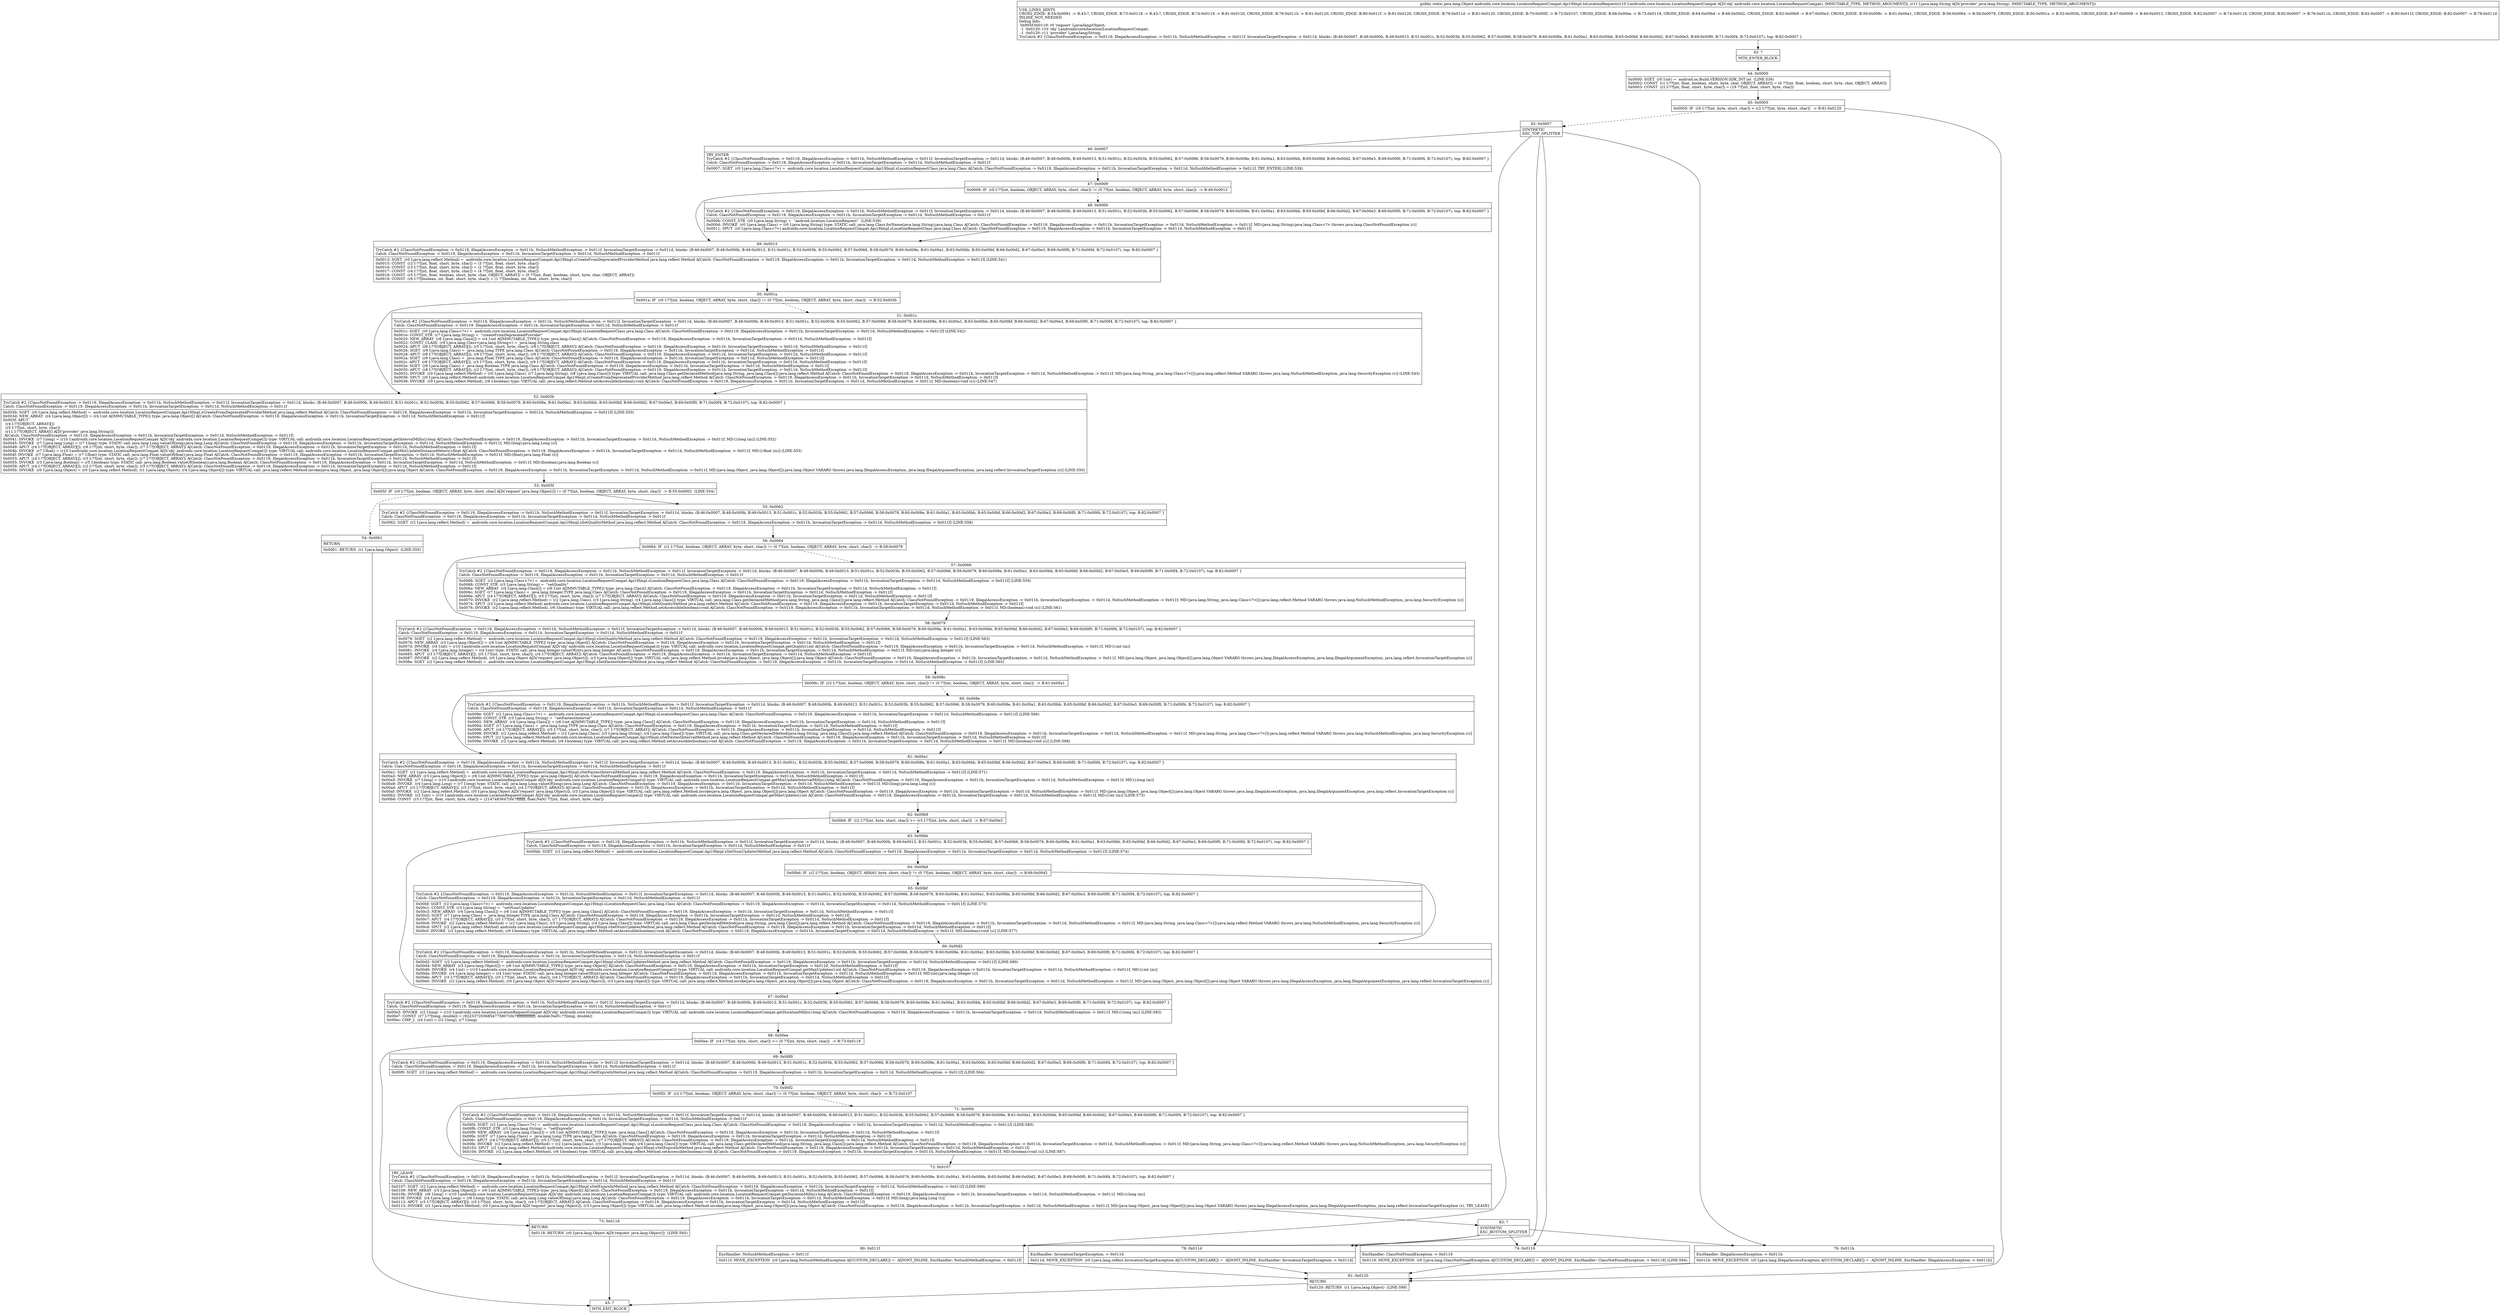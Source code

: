 digraph "CFG forandroidx.core.location.LocationRequestCompat.Api19Impl.toLocationRequest(Landroidx\/core\/location\/LocationRequestCompat;Ljava\/lang\/String;)Ljava\/lang\/Object;" {
Node_42 [shape=record,label="{42\:\ ?|MTH_ENTER_BLOCK\l}"];
Node_44 [shape=record,label="{44\:\ 0x0000|0x0000: SGET  (r0 I:int) =  android.os.Build.VERSION.SDK_INT int  (LINE:536)\l0x0002: CONST  (r1 I:??[int, float, boolean, short, byte, char, OBJECT, ARRAY]) = (0 ??[int, float, boolean, short, byte, char, OBJECT, ARRAY]) \l0x0003: CONST  (r2 I:??[int, float, short, byte, char]) = (19 ??[int, float, short, byte, char]) \l}"];
Node_45 [shape=record,label="{45\:\ 0x0005|0x0005: IF  (r0 I:??[int, byte, short, char]) \< (r2 I:??[int, byte, short, char])  \-\> B:81:0x0120 \l}"];
Node_81 [shape=record,label="{81\:\ 0x0120|RETURN\l|0x0120: RETURN  (r1 I:java.lang.Object)  (LINE:599)\l}"];
Node_43 [shape=record,label="{43\:\ ?|MTH_EXIT_BLOCK\l}"];
Node_82 [shape=record,label="{82\:\ 0x0007|SYNTHETIC\lEXC_TOP_SPLITTER\l}"];
Node_46 [shape=record,label="{46\:\ 0x0007|TRY_ENTER\lTryCatch #2 \{ClassNotFoundException \-\> 0x0119, IllegalAccessException \-\> 0x011b, NoSuchMethodException \-\> 0x011f, InvocationTargetException \-\> 0x011d, blocks: (B:46:0x0007, B:48:0x000b, B:49:0x0013, B:51:0x001c, B:52:0x003b, B:55:0x0062, B:57:0x0066, B:58:0x0079, B:60:0x008e, B:61:0x00a1, B:63:0x00bb, B:65:0x00bf, B:66:0x00d2, B:67:0x00e3, B:69:0x00f0, B:71:0x00f4, B:72:0x0107), top: B:82:0x0007 \}\lCatch: ClassNotFoundException \-\> 0x0119, IllegalAccessException \-\> 0x011b, InvocationTargetException \-\> 0x011d, NoSuchMethodException \-\> 0x011f\l|0x0007: SGET  (r0 I:java.lang.Class\<?\>) =  androidx.core.location.LocationRequestCompat.Api19Impl.sLocationRequestClass java.lang.Class A[Catch: ClassNotFoundException \-\> 0x0119, IllegalAccessException \-\> 0x011b, InvocationTargetException \-\> 0x011d, NoSuchMethodException \-\> 0x011f, TRY_ENTER] (LINE:538)\l}"];
Node_47 [shape=record,label="{47\:\ 0x0009|0x0009: IF  (r0 I:??[int, boolean, OBJECT, ARRAY, byte, short, char]) != (0 ??[int, boolean, OBJECT, ARRAY, byte, short, char])  \-\> B:49:0x0013 \l}"];
Node_48 [shape=record,label="{48\:\ 0x000b|TryCatch #2 \{ClassNotFoundException \-\> 0x0119, IllegalAccessException \-\> 0x011b, NoSuchMethodException \-\> 0x011f, InvocationTargetException \-\> 0x011d, blocks: (B:46:0x0007, B:48:0x000b, B:49:0x0013, B:51:0x001c, B:52:0x003b, B:55:0x0062, B:57:0x0066, B:58:0x0079, B:60:0x008e, B:61:0x00a1, B:63:0x00bb, B:65:0x00bf, B:66:0x00d2, B:67:0x00e3, B:69:0x00f0, B:71:0x00f4, B:72:0x0107), top: B:82:0x0007 \}\lCatch: ClassNotFoundException \-\> 0x0119, IllegalAccessException \-\> 0x011b, InvocationTargetException \-\> 0x011d, NoSuchMethodException \-\> 0x011f\l|0x000b: CONST_STR  (r0 I:java.lang.String) =  \"android.location.LocationRequest\"  (LINE:539)\l0x000d: INVOKE  (r0 I:java.lang.Class) = (r0 I:java.lang.String) type: STATIC call: java.lang.Class.forName(java.lang.String):java.lang.Class A[Catch: ClassNotFoundException \-\> 0x0119, IllegalAccessException \-\> 0x011b, InvocationTargetException \-\> 0x011d, NoSuchMethodException \-\> 0x011f, MD:(java.lang.String):java.lang.Class\<?\> throws java.lang.ClassNotFoundException (c)]\l0x0011: SPUT  (r0 I:java.lang.Class\<?\>) androidx.core.location.LocationRequestCompat.Api19Impl.sLocationRequestClass java.lang.Class A[Catch: ClassNotFoundException \-\> 0x0119, IllegalAccessException \-\> 0x011b, InvocationTargetException \-\> 0x011d, NoSuchMethodException \-\> 0x011f]\l}"];
Node_49 [shape=record,label="{49\:\ 0x0013|TryCatch #2 \{ClassNotFoundException \-\> 0x0119, IllegalAccessException \-\> 0x011b, NoSuchMethodException \-\> 0x011f, InvocationTargetException \-\> 0x011d, blocks: (B:46:0x0007, B:48:0x000b, B:49:0x0013, B:51:0x001c, B:52:0x003b, B:55:0x0062, B:57:0x0066, B:58:0x0079, B:60:0x008e, B:61:0x00a1, B:63:0x00bb, B:65:0x00bf, B:66:0x00d2, B:67:0x00e3, B:69:0x00f0, B:71:0x00f4, B:72:0x0107), top: B:82:0x0007 \}\lCatch: ClassNotFoundException \-\> 0x0119, IllegalAccessException \-\> 0x011b, InvocationTargetException \-\> 0x011d, NoSuchMethodException \-\> 0x011f\l|0x0013: SGET  (r0 I:java.lang.reflect.Method) =  androidx.core.location.LocationRequestCompat.Api19Impl.sCreateFromDeprecatedProviderMethod java.lang.reflect.Method A[Catch: ClassNotFoundException \-\> 0x0119, IllegalAccessException \-\> 0x011b, InvocationTargetException \-\> 0x011d, NoSuchMethodException \-\> 0x011f] (LINE:541)\l0x0015: CONST  (r2 I:??[int, float, short, byte, char]) = (3 ??[int, float, short, byte, char]) \l0x0016: CONST  (r3 I:??[int, float, short, byte, char]) = (2 ??[int, float, short, byte, char]) \l0x0017: CONST  (r4 I:??[int, float, short, byte, char]) = (4 ??[int, float, short, byte, char]) \l0x0018: CONST  (r5 I:??[int, float, boolean, short, byte, char, OBJECT, ARRAY]) = (0 ??[int, float, boolean, short, byte, char, OBJECT, ARRAY]) \l0x0019: CONST  (r6 I:??[boolean, int, float, short, byte, char]) = (1 ??[boolean, int, float, short, byte, char]) \l}"];
Node_50 [shape=record,label="{50\:\ 0x001a|0x001a: IF  (r0 I:??[int, boolean, OBJECT, ARRAY, byte, short, char]) != (0 ??[int, boolean, OBJECT, ARRAY, byte, short, char])  \-\> B:52:0x003b \l}"];
Node_51 [shape=record,label="{51\:\ 0x001c|TryCatch #2 \{ClassNotFoundException \-\> 0x0119, IllegalAccessException \-\> 0x011b, NoSuchMethodException \-\> 0x011f, InvocationTargetException \-\> 0x011d, blocks: (B:46:0x0007, B:48:0x000b, B:49:0x0013, B:51:0x001c, B:52:0x003b, B:55:0x0062, B:57:0x0066, B:58:0x0079, B:60:0x008e, B:61:0x00a1, B:63:0x00bb, B:65:0x00bf, B:66:0x00d2, B:67:0x00e3, B:69:0x00f0, B:71:0x00f4, B:72:0x0107), top: B:82:0x0007 \}\lCatch: ClassNotFoundException \-\> 0x0119, IllegalAccessException \-\> 0x011b, InvocationTargetException \-\> 0x011d, NoSuchMethodException \-\> 0x011f\l|0x001c: SGET  (r0 I:java.lang.Class\<?\>) =  androidx.core.location.LocationRequestCompat.Api19Impl.sLocationRequestClass java.lang.Class A[Catch: ClassNotFoundException \-\> 0x0119, IllegalAccessException \-\> 0x011b, InvocationTargetException \-\> 0x011d, NoSuchMethodException \-\> 0x011f] (LINE:542)\l0x001e: CONST_STR  (r7 I:java.lang.String) =  \"createFromDeprecatedProvider\" \l0x0020: NEW_ARRAY  (r8 I:java.lang.Class[]) = (r4 I:int A[IMMUTABLE_TYPE]) type: java.lang.Class[] A[Catch: ClassNotFoundException \-\> 0x0119, IllegalAccessException \-\> 0x011b, InvocationTargetException \-\> 0x011d, NoSuchMethodException \-\> 0x011f]\l0x0022: CONST_CLASS  (r9 I:java.lang.Class\<java.lang.String\>) =  java.lang.String.class \l0x0024: APUT  (r8 I:??[OBJECT, ARRAY][]), (r5 I:??[int, short, byte, char]), (r9 I:??[OBJECT, ARRAY]) A[Catch: ClassNotFoundException \-\> 0x0119, IllegalAccessException \-\> 0x011b, InvocationTargetException \-\> 0x011d, NoSuchMethodException \-\> 0x011f]\l0x0026: SGET  (r9 I:java.lang.Class) =  java.lang.Long.TYPE java.lang.Class A[Catch: ClassNotFoundException \-\> 0x0119, IllegalAccessException \-\> 0x011b, InvocationTargetException \-\> 0x011d, NoSuchMethodException \-\> 0x011f]\l0x0028: APUT  (r8 I:??[OBJECT, ARRAY][]), (r6 I:??[int, short, byte, char]), (r9 I:??[OBJECT, ARRAY]) A[Catch: ClassNotFoundException \-\> 0x0119, IllegalAccessException \-\> 0x011b, InvocationTargetException \-\> 0x011d, NoSuchMethodException \-\> 0x011f]\l0x002a: SGET  (r9 I:java.lang.Class) =  java.lang.Float.TYPE java.lang.Class A[Catch: ClassNotFoundException \-\> 0x0119, IllegalAccessException \-\> 0x011b, InvocationTargetException \-\> 0x011d, NoSuchMethodException \-\> 0x011f]\l0x002c: APUT  (r8 I:??[OBJECT, ARRAY][]), (r3 I:??[int, short, byte, char]), (r9 I:??[OBJECT, ARRAY]) A[Catch: ClassNotFoundException \-\> 0x0119, IllegalAccessException \-\> 0x011b, InvocationTargetException \-\> 0x011d, NoSuchMethodException \-\> 0x011f]\l0x002e: SGET  (r9 I:java.lang.Class) =  java.lang.Boolean.TYPE java.lang.Class A[Catch: ClassNotFoundException \-\> 0x0119, IllegalAccessException \-\> 0x011b, InvocationTargetException \-\> 0x011d, NoSuchMethodException \-\> 0x011f]\l0x0030: APUT  (r8 I:??[OBJECT, ARRAY][]), (r2 I:??[int, short, byte, char]), (r9 I:??[OBJECT, ARRAY]) A[Catch: ClassNotFoundException \-\> 0x0119, IllegalAccessException \-\> 0x011b, InvocationTargetException \-\> 0x011d, NoSuchMethodException \-\> 0x011f]\l0x0032: INVOKE  (r0 I:java.lang.reflect.Method) = (r0 I:java.lang.Class), (r7 I:java.lang.String), (r8 I:java.lang.Class[]) type: VIRTUAL call: java.lang.Class.getDeclaredMethod(java.lang.String, java.lang.Class[]):java.lang.reflect.Method A[Catch: ClassNotFoundException \-\> 0x0119, IllegalAccessException \-\> 0x011b, InvocationTargetException \-\> 0x011d, NoSuchMethodException \-\> 0x011f, MD:(java.lang.String, java.lang.Class\<?\>[]):java.lang.reflect.Method VARARG throws java.lang.NoSuchMethodException, java.lang.SecurityException (c)] (LINE:543)\l0x0036: SPUT  (r0 I:java.lang.reflect.Method) androidx.core.location.LocationRequestCompat.Api19Impl.sCreateFromDeprecatedProviderMethod java.lang.reflect.Method A[Catch: ClassNotFoundException \-\> 0x0119, IllegalAccessException \-\> 0x011b, InvocationTargetException \-\> 0x011d, NoSuchMethodException \-\> 0x011f]\l0x0038: INVOKE  (r0 I:java.lang.reflect.Method), (r6 I:boolean) type: VIRTUAL call: java.lang.reflect.Method.setAccessible(boolean):void A[Catch: ClassNotFoundException \-\> 0x0119, IllegalAccessException \-\> 0x011b, InvocationTargetException \-\> 0x011d, NoSuchMethodException \-\> 0x011f, MD:(boolean):void (s)] (LINE:547)\l}"];
Node_52 [shape=record,label="{52\:\ 0x003b|TryCatch #2 \{ClassNotFoundException \-\> 0x0119, IllegalAccessException \-\> 0x011b, NoSuchMethodException \-\> 0x011f, InvocationTargetException \-\> 0x011d, blocks: (B:46:0x0007, B:48:0x000b, B:49:0x0013, B:51:0x001c, B:52:0x003b, B:55:0x0062, B:57:0x0066, B:58:0x0079, B:60:0x008e, B:61:0x00a1, B:63:0x00bb, B:65:0x00bf, B:66:0x00d2, B:67:0x00e3, B:69:0x00f0, B:71:0x00f4, B:72:0x0107), top: B:82:0x0007 \}\lCatch: ClassNotFoundException \-\> 0x0119, IllegalAccessException \-\> 0x011b, InvocationTargetException \-\> 0x011d, NoSuchMethodException \-\> 0x011f\l|0x003b: SGET  (r0 I:java.lang.reflect.Method) =  androidx.core.location.LocationRequestCompat.Api19Impl.sCreateFromDeprecatedProviderMethod java.lang.reflect.Method A[Catch: ClassNotFoundException \-\> 0x0119, IllegalAccessException \-\> 0x011b, InvocationTargetException \-\> 0x011d, NoSuchMethodException \-\> 0x011f] (LINE:550)\l0x003d: NEW_ARRAY  (r4 I:java.lang.Object[]) = (r4 I:int A[IMMUTABLE_TYPE]) type: java.lang.Object[] A[Catch: ClassNotFoundException \-\> 0x0119, IllegalAccessException \-\> 0x011b, InvocationTargetException \-\> 0x011d, NoSuchMethodException \-\> 0x011f]\l0x003f: APUT  \l  (r4 I:??[OBJECT, ARRAY][])\l  (r5 I:??[int, short, byte, char])\l  (r11 I:??[OBJECT, ARRAY] A[D('provider' java.lang.String)])\l A[Catch: ClassNotFoundException \-\> 0x0119, IllegalAccessException \-\> 0x011b, InvocationTargetException \-\> 0x011d, NoSuchMethodException \-\> 0x011f]\l0x0041: INVOKE  (r7 I:long) = (r10 I:androidx.core.location.LocationRequestCompat A[D('obj' androidx.core.location.LocationRequestCompat)]) type: VIRTUAL call: androidx.core.location.LocationRequestCompat.getIntervalMillis():long A[Catch: ClassNotFoundException \-\> 0x0119, IllegalAccessException \-\> 0x011b, InvocationTargetException \-\> 0x011d, NoSuchMethodException \-\> 0x011f, MD:():long (m)] (LINE:552)\l0x0045: INVOKE  (r7 I:java.lang.Long) = (r7 I:long) type: STATIC call: java.lang.Long.valueOf(long):java.lang.Long A[Catch: ClassNotFoundException \-\> 0x0119, IllegalAccessException \-\> 0x011b, InvocationTargetException \-\> 0x011d, NoSuchMethodException \-\> 0x011f, MD:(long):java.lang.Long (c)]\l0x0049: APUT  (r4 I:??[OBJECT, ARRAY][]), (r6 I:??[int, short, byte, char]), (r7 I:??[OBJECT, ARRAY]) A[Catch: ClassNotFoundException \-\> 0x0119, IllegalAccessException \-\> 0x011b, InvocationTargetException \-\> 0x011d, NoSuchMethodException \-\> 0x011f]\l0x004b: INVOKE  (r7 I:float) = (r10 I:androidx.core.location.LocationRequestCompat A[D('obj' androidx.core.location.LocationRequestCompat)]) type: VIRTUAL call: androidx.core.location.LocationRequestCompat.getMinUpdateDistanceMeters():float A[Catch: ClassNotFoundException \-\> 0x0119, IllegalAccessException \-\> 0x011b, InvocationTargetException \-\> 0x011d, NoSuchMethodException \-\> 0x011f, MD:():float (m)] (LINE:553)\l0x004f: INVOKE  (r7 I:java.lang.Float) = (r7 I:float) type: STATIC call: java.lang.Float.valueOf(float):java.lang.Float A[Catch: ClassNotFoundException \-\> 0x0119, IllegalAccessException \-\> 0x011b, InvocationTargetException \-\> 0x011d, NoSuchMethodException \-\> 0x011f, MD:(float):java.lang.Float (c)]\l0x0053: APUT  (r4 I:??[OBJECT, ARRAY][]), (r3 I:??[int, short, byte, char]), (r7 I:??[OBJECT, ARRAY]) A[Catch: ClassNotFoundException \-\> 0x0119, IllegalAccessException \-\> 0x011b, InvocationTargetException \-\> 0x011d, NoSuchMethodException \-\> 0x011f]\l0x0055: INVOKE  (r3 I:java.lang.Boolean) = (r5 I:boolean) type: STATIC call: java.lang.Boolean.valueOf(boolean):java.lang.Boolean A[Catch: ClassNotFoundException \-\> 0x0119, IllegalAccessException \-\> 0x011b, InvocationTargetException \-\> 0x011d, NoSuchMethodException \-\> 0x011f, MD:(boolean):java.lang.Boolean (c)]\l0x0059: APUT  (r4 I:??[OBJECT, ARRAY][]), (r2 I:??[int, short, byte, char]), (r3 I:??[OBJECT, ARRAY]) A[Catch: ClassNotFoundException \-\> 0x0119, IllegalAccessException \-\> 0x011b, InvocationTargetException \-\> 0x011d, NoSuchMethodException \-\> 0x011f]\l0x005b: INVOKE  (r0 I:java.lang.Object) = (r0 I:java.lang.reflect.Method), (r1 I:java.lang.Object), (r4 I:java.lang.Object[]) type: VIRTUAL call: java.lang.reflect.Method.invoke(java.lang.Object, java.lang.Object[]):java.lang.Object A[Catch: ClassNotFoundException \-\> 0x0119, IllegalAccessException \-\> 0x011b, InvocationTargetException \-\> 0x011d, NoSuchMethodException \-\> 0x011f, MD:(java.lang.Object, java.lang.Object[]):java.lang.Object VARARG throws java.lang.IllegalAccessException, java.lang.IllegalArgumentException, java.lang.reflect.InvocationTargetException (c)] (LINE:550)\l}"];
Node_53 [shape=record,label="{53\:\ 0x005f|0x005f: IF  (r0 I:??[int, boolean, OBJECT, ARRAY, byte, short, char] A[D('request' java.lang.Object)]) != (0 ??[int, boolean, OBJECT, ARRAY, byte, short, char])  \-\> B:55:0x0062  (LINE:554)\l}"];
Node_54 [shape=record,label="{54\:\ 0x0061|RETURN\l|0x0061: RETURN  (r1 I:java.lang.Object)  (LINE:555)\l}"];
Node_55 [shape=record,label="{55\:\ 0x0062|TryCatch #2 \{ClassNotFoundException \-\> 0x0119, IllegalAccessException \-\> 0x011b, NoSuchMethodException \-\> 0x011f, InvocationTargetException \-\> 0x011d, blocks: (B:46:0x0007, B:48:0x000b, B:49:0x0013, B:51:0x001c, B:52:0x003b, B:55:0x0062, B:57:0x0066, B:58:0x0079, B:60:0x008e, B:61:0x00a1, B:63:0x00bb, B:65:0x00bf, B:66:0x00d2, B:67:0x00e3, B:69:0x00f0, B:71:0x00f4, B:72:0x0107), top: B:82:0x0007 \}\lCatch: ClassNotFoundException \-\> 0x0119, IllegalAccessException \-\> 0x011b, InvocationTargetException \-\> 0x011d, NoSuchMethodException \-\> 0x011f\l|0x0062: SGET  (r2 I:java.lang.reflect.Method) =  androidx.core.location.LocationRequestCompat.Api19Impl.sSetQualityMethod java.lang.reflect.Method A[Catch: ClassNotFoundException \-\> 0x0119, IllegalAccessException \-\> 0x011b, InvocationTargetException \-\> 0x011d, NoSuchMethodException \-\> 0x011f] (LINE:558)\l}"];
Node_56 [shape=record,label="{56\:\ 0x0064|0x0064: IF  (r2 I:??[int, boolean, OBJECT, ARRAY, byte, short, char]) != (0 ??[int, boolean, OBJECT, ARRAY, byte, short, char])  \-\> B:58:0x0079 \l}"];
Node_57 [shape=record,label="{57\:\ 0x0066|TryCatch #2 \{ClassNotFoundException \-\> 0x0119, IllegalAccessException \-\> 0x011b, NoSuchMethodException \-\> 0x011f, InvocationTargetException \-\> 0x011d, blocks: (B:46:0x0007, B:48:0x000b, B:49:0x0013, B:51:0x001c, B:52:0x003b, B:55:0x0062, B:57:0x0066, B:58:0x0079, B:60:0x008e, B:61:0x00a1, B:63:0x00bb, B:65:0x00bf, B:66:0x00d2, B:67:0x00e3, B:69:0x00f0, B:71:0x00f4, B:72:0x0107), top: B:82:0x0007 \}\lCatch: ClassNotFoundException \-\> 0x0119, IllegalAccessException \-\> 0x011b, InvocationTargetException \-\> 0x011d, NoSuchMethodException \-\> 0x011f\l|0x0066: SGET  (r2 I:java.lang.Class\<?\>) =  androidx.core.location.LocationRequestCompat.Api19Impl.sLocationRequestClass java.lang.Class A[Catch: ClassNotFoundException \-\> 0x0119, IllegalAccessException \-\> 0x011b, InvocationTargetException \-\> 0x011d, NoSuchMethodException \-\> 0x011f] (LINE:559)\l0x0068: CONST_STR  (r3 I:java.lang.String) =  \"setQuality\" \l0x006a: NEW_ARRAY  (r4 I:java.lang.Class[]) = (r6 I:int A[IMMUTABLE_TYPE]) type: java.lang.Class[] A[Catch: ClassNotFoundException \-\> 0x0119, IllegalAccessException \-\> 0x011b, InvocationTargetException \-\> 0x011d, NoSuchMethodException \-\> 0x011f]\l0x006c: SGET  (r7 I:java.lang.Class) =  java.lang.Integer.TYPE java.lang.Class A[Catch: ClassNotFoundException \-\> 0x0119, IllegalAccessException \-\> 0x011b, InvocationTargetException \-\> 0x011d, NoSuchMethodException \-\> 0x011f]\l0x006e: APUT  (r4 I:??[OBJECT, ARRAY][]), (r5 I:??[int, short, byte, char]), (r7 I:??[OBJECT, ARRAY]) A[Catch: ClassNotFoundException \-\> 0x0119, IllegalAccessException \-\> 0x011b, InvocationTargetException \-\> 0x011d, NoSuchMethodException \-\> 0x011f]\l0x0070: INVOKE  (r2 I:java.lang.reflect.Method) = (r2 I:java.lang.Class), (r3 I:java.lang.String), (r4 I:java.lang.Class[]) type: VIRTUAL call: java.lang.Class.getDeclaredMethod(java.lang.String, java.lang.Class[]):java.lang.reflect.Method A[Catch: ClassNotFoundException \-\> 0x0119, IllegalAccessException \-\> 0x011b, InvocationTargetException \-\> 0x011d, NoSuchMethodException \-\> 0x011f, MD:(java.lang.String, java.lang.Class\<?\>[]):java.lang.reflect.Method VARARG throws java.lang.NoSuchMethodException, java.lang.SecurityException (c)]\l0x0074: SPUT  (r2 I:java.lang.reflect.Method) androidx.core.location.LocationRequestCompat.Api19Impl.sSetQualityMethod java.lang.reflect.Method A[Catch: ClassNotFoundException \-\> 0x0119, IllegalAccessException \-\> 0x011b, InvocationTargetException \-\> 0x011d, NoSuchMethodException \-\> 0x011f]\l0x0076: INVOKE  (r2 I:java.lang.reflect.Method), (r6 I:boolean) type: VIRTUAL call: java.lang.reflect.Method.setAccessible(boolean):void A[Catch: ClassNotFoundException \-\> 0x0119, IllegalAccessException \-\> 0x011b, InvocationTargetException \-\> 0x011d, NoSuchMethodException \-\> 0x011f, MD:(boolean):void (s)] (LINE:561)\l}"];
Node_58 [shape=record,label="{58\:\ 0x0079|TryCatch #2 \{ClassNotFoundException \-\> 0x0119, IllegalAccessException \-\> 0x011b, NoSuchMethodException \-\> 0x011f, InvocationTargetException \-\> 0x011d, blocks: (B:46:0x0007, B:48:0x000b, B:49:0x0013, B:51:0x001c, B:52:0x003b, B:55:0x0062, B:57:0x0066, B:58:0x0079, B:60:0x008e, B:61:0x00a1, B:63:0x00bb, B:65:0x00bf, B:66:0x00d2, B:67:0x00e3, B:69:0x00f0, B:71:0x00f4, B:72:0x0107), top: B:82:0x0007 \}\lCatch: ClassNotFoundException \-\> 0x0119, IllegalAccessException \-\> 0x011b, InvocationTargetException \-\> 0x011d, NoSuchMethodException \-\> 0x011f\l|0x0079: SGET  (r2 I:java.lang.reflect.Method) =  androidx.core.location.LocationRequestCompat.Api19Impl.sSetQualityMethod java.lang.reflect.Method A[Catch: ClassNotFoundException \-\> 0x0119, IllegalAccessException \-\> 0x011b, InvocationTargetException \-\> 0x011d, NoSuchMethodException \-\> 0x011f] (LINE:563)\l0x007b: NEW_ARRAY  (r3 I:java.lang.Object[]) = (r6 I:int A[IMMUTABLE_TYPE]) type: java.lang.Object[] A[Catch: ClassNotFoundException \-\> 0x0119, IllegalAccessException \-\> 0x011b, InvocationTargetException \-\> 0x011d, NoSuchMethodException \-\> 0x011f]\l0x007d: INVOKE  (r4 I:int) = (r10 I:androidx.core.location.LocationRequestCompat A[D('obj' androidx.core.location.LocationRequestCompat)]) type: VIRTUAL call: androidx.core.location.LocationRequestCompat.getQuality():int A[Catch: ClassNotFoundException \-\> 0x0119, IllegalAccessException \-\> 0x011b, InvocationTargetException \-\> 0x011d, NoSuchMethodException \-\> 0x011f, MD:():int (m)]\l0x0081: INVOKE  (r4 I:java.lang.Integer) = (r4 I:int) type: STATIC call: java.lang.Integer.valueOf(int):java.lang.Integer A[Catch: ClassNotFoundException \-\> 0x0119, IllegalAccessException \-\> 0x011b, InvocationTargetException \-\> 0x011d, NoSuchMethodException \-\> 0x011f, MD:(int):java.lang.Integer (c)]\l0x0085: APUT  (r3 I:??[OBJECT, ARRAY][]), (r5 I:??[int, short, byte, char]), (r4 I:??[OBJECT, ARRAY]) A[Catch: ClassNotFoundException \-\> 0x0119, IllegalAccessException \-\> 0x011b, InvocationTargetException \-\> 0x011d, NoSuchMethodException \-\> 0x011f]\l0x0087: INVOKE  (r2 I:java.lang.reflect.Method), (r0 I:java.lang.Object A[D('request' java.lang.Object)]), (r3 I:java.lang.Object[]) type: VIRTUAL call: java.lang.reflect.Method.invoke(java.lang.Object, java.lang.Object[]):java.lang.Object A[Catch: ClassNotFoundException \-\> 0x0119, IllegalAccessException \-\> 0x011b, InvocationTargetException \-\> 0x011d, NoSuchMethodException \-\> 0x011f, MD:(java.lang.Object, java.lang.Object[]):java.lang.Object VARARG throws java.lang.IllegalAccessException, java.lang.IllegalArgumentException, java.lang.reflect.InvocationTargetException (c)]\l0x008a: SGET  (r2 I:java.lang.reflect.Method) =  androidx.core.location.LocationRequestCompat.Api19Impl.sSetFastestIntervalMethod java.lang.reflect.Method A[Catch: ClassNotFoundException \-\> 0x0119, IllegalAccessException \-\> 0x011b, InvocationTargetException \-\> 0x011d, NoSuchMethodException \-\> 0x011f] (LINE:565)\l}"];
Node_59 [shape=record,label="{59\:\ 0x008c|0x008c: IF  (r2 I:??[int, boolean, OBJECT, ARRAY, byte, short, char]) != (0 ??[int, boolean, OBJECT, ARRAY, byte, short, char])  \-\> B:61:0x00a1 \l}"];
Node_60 [shape=record,label="{60\:\ 0x008e|TryCatch #2 \{ClassNotFoundException \-\> 0x0119, IllegalAccessException \-\> 0x011b, NoSuchMethodException \-\> 0x011f, InvocationTargetException \-\> 0x011d, blocks: (B:46:0x0007, B:48:0x000b, B:49:0x0013, B:51:0x001c, B:52:0x003b, B:55:0x0062, B:57:0x0066, B:58:0x0079, B:60:0x008e, B:61:0x00a1, B:63:0x00bb, B:65:0x00bf, B:66:0x00d2, B:67:0x00e3, B:69:0x00f0, B:71:0x00f4, B:72:0x0107), top: B:82:0x0007 \}\lCatch: ClassNotFoundException \-\> 0x0119, IllegalAccessException \-\> 0x011b, InvocationTargetException \-\> 0x011d, NoSuchMethodException \-\> 0x011f\l|0x008e: SGET  (r2 I:java.lang.Class\<?\>) =  androidx.core.location.LocationRequestCompat.Api19Impl.sLocationRequestClass java.lang.Class A[Catch: ClassNotFoundException \-\> 0x0119, IllegalAccessException \-\> 0x011b, InvocationTargetException \-\> 0x011d, NoSuchMethodException \-\> 0x011f] (LINE:566)\l0x0090: CONST_STR  (r3 I:java.lang.String) =  \"setFastestInterval\" \l0x0092: NEW_ARRAY  (r4 I:java.lang.Class[]) = (r6 I:int A[IMMUTABLE_TYPE]) type: java.lang.Class[] A[Catch: ClassNotFoundException \-\> 0x0119, IllegalAccessException \-\> 0x011b, InvocationTargetException \-\> 0x011d, NoSuchMethodException \-\> 0x011f]\l0x0094: SGET  (r7 I:java.lang.Class) =  java.lang.Long.TYPE java.lang.Class A[Catch: ClassNotFoundException \-\> 0x0119, IllegalAccessException \-\> 0x011b, InvocationTargetException \-\> 0x011d, NoSuchMethodException \-\> 0x011f]\l0x0096: APUT  (r4 I:??[OBJECT, ARRAY][]), (r5 I:??[int, short, byte, char]), (r7 I:??[OBJECT, ARRAY]) A[Catch: ClassNotFoundException \-\> 0x0119, IllegalAccessException \-\> 0x011b, InvocationTargetException \-\> 0x011d, NoSuchMethodException \-\> 0x011f]\l0x0098: INVOKE  (r2 I:java.lang.reflect.Method) = (r2 I:java.lang.Class), (r3 I:java.lang.String), (r4 I:java.lang.Class[]) type: VIRTUAL call: java.lang.Class.getDeclaredMethod(java.lang.String, java.lang.Class[]):java.lang.reflect.Method A[Catch: ClassNotFoundException \-\> 0x0119, IllegalAccessException \-\> 0x011b, InvocationTargetException \-\> 0x011d, NoSuchMethodException \-\> 0x011f, MD:(java.lang.String, java.lang.Class\<?\>[]):java.lang.reflect.Method VARARG throws java.lang.NoSuchMethodException, java.lang.SecurityException (c)]\l0x009c: SPUT  (r2 I:java.lang.reflect.Method) androidx.core.location.LocationRequestCompat.Api19Impl.sSetFastestIntervalMethod java.lang.reflect.Method A[Catch: ClassNotFoundException \-\> 0x0119, IllegalAccessException \-\> 0x011b, InvocationTargetException \-\> 0x011d, NoSuchMethodException \-\> 0x011f]\l0x009e: INVOKE  (r2 I:java.lang.reflect.Method), (r6 I:boolean) type: VIRTUAL call: java.lang.reflect.Method.setAccessible(boolean):void A[Catch: ClassNotFoundException \-\> 0x0119, IllegalAccessException \-\> 0x011b, InvocationTargetException \-\> 0x011d, NoSuchMethodException \-\> 0x011f, MD:(boolean):void (s)] (LINE:568)\l}"];
Node_61 [shape=record,label="{61\:\ 0x00a1|TryCatch #2 \{ClassNotFoundException \-\> 0x0119, IllegalAccessException \-\> 0x011b, NoSuchMethodException \-\> 0x011f, InvocationTargetException \-\> 0x011d, blocks: (B:46:0x0007, B:48:0x000b, B:49:0x0013, B:51:0x001c, B:52:0x003b, B:55:0x0062, B:57:0x0066, B:58:0x0079, B:60:0x008e, B:61:0x00a1, B:63:0x00bb, B:65:0x00bf, B:66:0x00d2, B:67:0x00e3, B:69:0x00f0, B:71:0x00f4, B:72:0x0107), top: B:82:0x0007 \}\lCatch: ClassNotFoundException \-\> 0x0119, IllegalAccessException \-\> 0x011b, InvocationTargetException \-\> 0x011d, NoSuchMethodException \-\> 0x011f\l|0x00a1: SGET  (r2 I:java.lang.reflect.Method) =  androidx.core.location.LocationRequestCompat.Api19Impl.sSetFastestIntervalMethod java.lang.reflect.Method A[Catch: ClassNotFoundException \-\> 0x0119, IllegalAccessException \-\> 0x011b, InvocationTargetException \-\> 0x011d, NoSuchMethodException \-\> 0x011f] (LINE:571)\l0x00a3: NEW_ARRAY  (r3 I:java.lang.Object[]) = (r6 I:int A[IMMUTABLE_TYPE]) type: java.lang.Object[] A[Catch: ClassNotFoundException \-\> 0x0119, IllegalAccessException \-\> 0x011b, InvocationTargetException \-\> 0x011d, NoSuchMethodException \-\> 0x011f]\l0x00a5: INVOKE  (r7 I:long) = (r10 I:androidx.core.location.LocationRequestCompat A[D('obj' androidx.core.location.LocationRequestCompat)]) type: VIRTUAL call: androidx.core.location.LocationRequestCompat.getMinUpdateIntervalMillis():long A[Catch: ClassNotFoundException \-\> 0x0119, IllegalAccessException \-\> 0x011b, InvocationTargetException \-\> 0x011d, NoSuchMethodException \-\> 0x011f, MD:():long (m)]\l0x00a9: INVOKE  (r4 I:java.lang.Long) = (r7 I:long) type: STATIC call: java.lang.Long.valueOf(long):java.lang.Long A[Catch: ClassNotFoundException \-\> 0x0119, IllegalAccessException \-\> 0x011b, InvocationTargetException \-\> 0x011d, NoSuchMethodException \-\> 0x011f, MD:(long):java.lang.Long (c)]\l0x00ad: APUT  (r3 I:??[OBJECT, ARRAY][]), (r5 I:??[int, short, byte, char]), (r4 I:??[OBJECT, ARRAY]) A[Catch: ClassNotFoundException \-\> 0x0119, IllegalAccessException \-\> 0x011b, InvocationTargetException \-\> 0x011d, NoSuchMethodException \-\> 0x011f]\l0x00af: INVOKE  (r2 I:java.lang.reflect.Method), (r0 I:java.lang.Object A[D('request' java.lang.Object)]), (r3 I:java.lang.Object[]) type: VIRTUAL call: java.lang.reflect.Method.invoke(java.lang.Object, java.lang.Object[]):java.lang.Object A[Catch: ClassNotFoundException \-\> 0x0119, IllegalAccessException \-\> 0x011b, InvocationTargetException \-\> 0x011d, NoSuchMethodException \-\> 0x011f, MD:(java.lang.Object, java.lang.Object[]):java.lang.Object VARARG throws java.lang.IllegalAccessException, java.lang.IllegalArgumentException, java.lang.reflect.InvocationTargetException (c)]\l0x00b2: INVOKE  (r2 I:int) = (r10 I:androidx.core.location.LocationRequestCompat A[D('obj' androidx.core.location.LocationRequestCompat)]) type: VIRTUAL call: androidx.core.location.LocationRequestCompat.getMaxUpdates():int A[Catch: ClassNotFoundException \-\> 0x0119, IllegalAccessException \-\> 0x011b, InvocationTargetException \-\> 0x011d, NoSuchMethodException \-\> 0x011f, MD:():int (m)] (LINE:573)\l0x00b6: CONST  (r3 I:??[int, float, short, byte, char]) = (2147483647(0x7fffffff, float:NaN) ??[int, float, short, byte, char]) \l}"];
Node_62 [shape=record,label="{62\:\ 0x00b9|0x00b9: IF  (r2 I:??[int, byte, short, char]) \>= (r3 I:??[int, byte, short, char])  \-\> B:67:0x00e3 \l}"];
Node_63 [shape=record,label="{63\:\ 0x00bb|TryCatch #2 \{ClassNotFoundException \-\> 0x0119, IllegalAccessException \-\> 0x011b, NoSuchMethodException \-\> 0x011f, InvocationTargetException \-\> 0x011d, blocks: (B:46:0x0007, B:48:0x000b, B:49:0x0013, B:51:0x001c, B:52:0x003b, B:55:0x0062, B:57:0x0066, B:58:0x0079, B:60:0x008e, B:61:0x00a1, B:63:0x00bb, B:65:0x00bf, B:66:0x00d2, B:67:0x00e3, B:69:0x00f0, B:71:0x00f4, B:72:0x0107), top: B:82:0x0007 \}\lCatch: ClassNotFoundException \-\> 0x0119, IllegalAccessException \-\> 0x011b, InvocationTargetException \-\> 0x011d, NoSuchMethodException \-\> 0x011f\l|0x00bb: SGET  (r2 I:java.lang.reflect.Method) =  androidx.core.location.LocationRequestCompat.Api19Impl.sSetNumUpdatesMethod java.lang.reflect.Method A[Catch: ClassNotFoundException \-\> 0x0119, IllegalAccessException \-\> 0x011b, InvocationTargetException \-\> 0x011d, NoSuchMethodException \-\> 0x011f] (LINE:574)\l}"];
Node_64 [shape=record,label="{64\:\ 0x00bd|0x00bd: IF  (r2 I:??[int, boolean, OBJECT, ARRAY, byte, short, char]) != (0 ??[int, boolean, OBJECT, ARRAY, byte, short, char])  \-\> B:66:0x00d2 \l}"];
Node_65 [shape=record,label="{65\:\ 0x00bf|TryCatch #2 \{ClassNotFoundException \-\> 0x0119, IllegalAccessException \-\> 0x011b, NoSuchMethodException \-\> 0x011f, InvocationTargetException \-\> 0x011d, blocks: (B:46:0x0007, B:48:0x000b, B:49:0x0013, B:51:0x001c, B:52:0x003b, B:55:0x0062, B:57:0x0066, B:58:0x0079, B:60:0x008e, B:61:0x00a1, B:63:0x00bb, B:65:0x00bf, B:66:0x00d2, B:67:0x00e3, B:69:0x00f0, B:71:0x00f4, B:72:0x0107), top: B:82:0x0007 \}\lCatch: ClassNotFoundException \-\> 0x0119, IllegalAccessException \-\> 0x011b, InvocationTargetException \-\> 0x011d, NoSuchMethodException \-\> 0x011f\l|0x00bf: SGET  (r2 I:java.lang.Class\<?\>) =  androidx.core.location.LocationRequestCompat.Api19Impl.sLocationRequestClass java.lang.Class A[Catch: ClassNotFoundException \-\> 0x0119, IllegalAccessException \-\> 0x011b, InvocationTargetException \-\> 0x011d, NoSuchMethodException \-\> 0x011f] (LINE:575)\l0x00c1: CONST_STR  (r3 I:java.lang.String) =  \"setNumUpdates\" \l0x00c3: NEW_ARRAY  (r4 I:java.lang.Class[]) = (r6 I:int A[IMMUTABLE_TYPE]) type: java.lang.Class[] A[Catch: ClassNotFoundException \-\> 0x0119, IllegalAccessException \-\> 0x011b, InvocationTargetException \-\> 0x011d, NoSuchMethodException \-\> 0x011f]\l0x00c5: SGET  (r7 I:java.lang.Class) =  java.lang.Integer.TYPE java.lang.Class A[Catch: ClassNotFoundException \-\> 0x0119, IllegalAccessException \-\> 0x011b, InvocationTargetException \-\> 0x011d, NoSuchMethodException \-\> 0x011f]\l0x00c7: APUT  (r4 I:??[OBJECT, ARRAY][]), (r5 I:??[int, short, byte, char]), (r7 I:??[OBJECT, ARRAY]) A[Catch: ClassNotFoundException \-\> 0x0119, IllegalAccessException \-\> 0x011b, InvocationTargetException \-\> 0x011d, NoSuchMethodException \-\> 0x011f]\l0x00c9: INVOKE  (r2 I:java.lang.reflect.Method) = (r2 I:java.lang.Class), (r3 I:java.lang.String), (r4 I:java.lang.Class[]) type: VIRTUAL call: java.lang.Class.getDeclaredMethod(java.lang.String, java.lang.Class[]):java.lang.reflect.Method A[Catch: ClassNotFoundException \-\> 0x0119, IllegalAccessException \-\> 0x011b, InvocationTargetException \-\> 0x011d, NoSuchMethodException \-\> 0x011f, MD:(java.lang.String, java.lang.Class\<?\>[]):java.lang.reflect.Method VARARG throws java.lang.NoSuchMethodException, java.lang.SecurityException (c)]\l0x00cd: SPUT  (r2 I:java.lang.reflect.Method) androidx.core.location.LocationRequestCompat.Api19Impl.sSetNumUpdatesMethod java.lang.reflect.Method A[Catch: ClassNotFoundException \-\> 0x0119, IllegalAccessException \-\> 0x011b, InvocationTargetException \-\> 0x011d, NoSuchMethodException \-\> 0x011f]\l0x00cf: INVOKE  (r2 I:java.lang.reflect.Method), (r6 I:boolean) type: VIRTUAL call: java.lang.reflect.Method.setAccessible(boolean):void A[Catch: ClassNotFoundException \-\> 0x0119, IllegalAccessException \-\> 0x011b, InvocationTargetException \-\> 0x011d, NoSuchMethodException \-\> 0x011f, MD:(boolean):void (s)] (LINE:577)\l}"];
Node_66 [shape=record,label="{66\:\ 0x00d2|TryCatch #2 \{ClassNotFoundException \-\> 0x0119, IllegalAccessException \-\> 0x011b, NoSuchMethodException \-\> 0x011f, InvocationTargetException \-\> 0x011d, blocks: (B:46:0x0007, B:48:0x000b, B:49:0x0013, B:51:0x001c, B:52:0x003b, B:55:0x0062, B:57:0x0066, B:58:0x0079, B:60:0x008e, B:61:0x00a1, B:63:0x00bb, B:65:0x00bf, B:66:0x00d2, B:67:0x00e3, B:69:0x00f0, B:71:0x00f4, B:72:0x0107), top: B:82:0x0007 \}\lCatch: ClassNotFoundException \-\> 0x0119, IllegalAccessException \-\> 0x011b, InvocationTargetException \-\> 0x011d, NoSuchMethodException \-\> 0x011f\l|0x00d2: SGET  (r2 I:java.lang.reflect.Method) =  androidx.core.location.LocationRequestCompat.Api19Impl.sSetNumUpdatesMethod java.lang.reflect.Method A[Catch: ClassNotFoundException \-\> 0x0119, IllegalAccessException \-\> 0x011b, InvocationTargetException \-\> 0x011d, NoSuchMethodException \-\> 0x011f] (LINE:580)\l0x00d4: NEW_ARRAY  (r3 I:java.lang.Object[]) = (r6 I:int A[IMMUTABLE_TYPE]) type: java.lang.Object[] A[Catch: ClassNotFoundException \-\> 0x0119, IllegalAccessException \-\> 0x011b, InvocationTargetException \-\> 0x011d, NoSuchMethodException \-\> 0x011f]\l0x00d6: INVOKE  (r4 I:int) = (r10 I:androidx.core.location.LocationRequestCompat A[D('obj' androidx.core.location.LocationRequestCompat)]) type: VIRTUAL call: androidx.core.location.LocationRequestCompat.getMaxUpdates():int A[Catch: ClassNotFoundException \-\> 0x0119, IllegalAccessException \-\> 0x011b, InvocationTargetException \-\> 0x011d, NoSuchMethodException \-\> 0x011f, MD:():int (m)]\l0x00da: INVOKE  (r4 I:java.lang.Integer) = (r4 I:int) type: STATIC call: java.lang.Integer.valueOf(int):java.lang.Integer A[Catch: ClassNotFoundException \-\> 0x0119, IllegalAccessException \-\> 0x011b, InvocationTargetException \-\> 0x011d, NoSuchMethodException \-\> 0x011f, MD:(int):java.lang.Integer (c)]\l0x00de: APUT  (r3 I:??[OBJECT, ARRAY][]), (r5 I:??[int, short, byte, char]), (r4 I:??[OBJECT, ARRAY]) A[Catch: ClassNotFoundException \-\> 0x0119, IllegalAccessException \-\> 0x011b, InvocationTargetException \-\> 0x011d, NoSuchMethodException \-\> 0x011f]\l0x00e0: INVOKE  (r2 I:java.lang.reflect.Method), (r0 I:java.lang.Object A[D('request' java.lang.Object)]), (r3 I:java.lang.Object[]) type: VIRTUAL call: java.lang.reflect.Method.invoke(java.lang.Object, java.lang.Object[]):java.lang.Object A[Catch: ClassNotFoundException \-\> 0x0119, IllegalAccessException \-\> 0x011b, InvocationTargetException \-\> 0x011d, NoSuchMethodException \-\> 0x011f, MD:(java.lang.Object, java.lang.Object[]):java.lang.Object VARARG throws java.lang.IllegalAccessException, java.lang.IllegalArgumentException, java.lang.reflect.InvocationTargetException (c)]\l}"];
Node_67 [shape=record,label="{67\:\ 0x00e3|TryCatch #2 \{ClassNotFoundException \-\> 0x0119, IllegalAccessException \-\> 0x011b, NoSuchMethodException \-\> 0x011f, InvocationTargetException \-\> 0x011d, blocks: (B:46:0x0007, B:48:0x000b, B:49:0x0013, B:51:0x001c, B:52:0x003b, B:55:0x0062, B:57:0x0066, B:58:0x0079, B:60:0x008e, B:61:0x00a1, B:63:0x00bb, B:65:0x00bf, B:66:0x00d2, B:67:0x00e3, B:69:0x00f0, B:71:0x00f4, B:72:0x0107), top: B:82:0x0007 \}\lCatch: ClassNotFoundException \-\> 0x0119, IllegalAccessException \-\> 0x011b, InvocationTargetException \-\> 0x011d, NoSuchMethodException \-\> 0x011f\l|0x00e3: INVOKE  (r2 I:long) = (r10 I:androidx.core.location.LocationRequestCompat A[D('obj' androidx.core.location.LocationRequestCompat)]) type: VIRTUAL call: androidx.core.location.LocationRequestCompat.getDurationMillis():long A[Catch: ClassNotFoundException \-\> 0x0119, IllegalAccessException \-\> 0x011b, InvocationTargetException \-\> 0x011d, NoSuchMethodException \-\> 0x011f, MD:():long (m)] (LINE:583)\l0x00e7: CONST  (r7 I:??[long, double]) = (9223372036854775807(0x7fffffffffffffff, double:NaN) ??[long, double]) \l0x00ec: CMP_L  (r4 I:int) = (r2 I:long), (r7 I:long) \l}"];
Node_68 [shape=record,label="{68\:\ 0x00ee|0x00ee: IF  (r4 I:??[int, byte, short, char]) \>= (0 ??[int, byte, short, char])  \-\> B:73:0x0118 \l}"];
Node_69 [shape=record,label="{69\:\ 0x00f0|TryCatch #2 \{ClassNotFoundException \-\> 0x0119, IllegalAccessException \-\> 0x011b, NoSuchMethodException \-\> 0x011f, InvocationTargetException \-\> 0x011d, blocks: (B:46:0x0007, B:48:0x000b, B:49:0x0013, B:51:0x001c, B:52:0x003b, B:55:0x0062, B:57:0x0066, B:58:0x0079, B:60:0x008e, B:61:0x00a1, B:63:0x00bb, B:65:0x00bf, B:66:0x00d2, B:67:0x00e3, B:69:0x00f0, B:71:0x00f4, B:72:0x0107), top: B:82:0x0007 \}\lCatch: ClassNotFoundException \-\> 0x0119, IllegalAccessException \-\> 0x011b, InvocationTargetException \-\> 0x011d, NoSuchMethodException \-\> 0x011f\l|0x00f0: SGET  (r2 I:java.lang.reflect.Method) =  androidx.core.location.LocationRequestCompat.Api19Impl.sSetExpireInMethod java.lang.reflect.Method A[Catch: ClassNotFoundException \-\> 0x0119, IllegalAccessException \-\> 0x011b, InvocationTargetException \-\> 0x011d, NoSuchMethodException \-\> 0x011f] (LINE:584)\l}"];
Node_70 [shape=record,label="{70\:\ 0x00f2|0x00f2: IF  (r2 I:??[int, boolean, OBJECT, ARRAY, byte, short, char]) != (0 ??[int, boolean, OBJECT, ARRAY, byte, short, char])  \-\> B:72:0x0107 \l}"];
Node_71 [shape=record,label="{71\:\ 0x00f4|TryCatch #2 \{ClassNotFoundException \-\> 0x0119, IllegalAccessException \-\> 0x011b, NoSuchMethodException \-\> 0x011f, InvocationTargetException \-\> 0x011d, blocks: (B:46:0x0007, B:48:0x000b, B:49:0x0013, B:51:0x001c, B:52:0x003b, B:55:0x0062, B:57:0x0066, B:58:0x0079, B:60:0x008e, B:61:0x00a1, B:63:0x00bb, B:65:0x00bf, B:66:0x00d2, B:67:0x00e3, B:69:0x00f0, B:71:0x00f4, B:72:0x0107), top: B:82:0x0007 \}\lCatch: ClassNotFoundException \-\> 0x0119, IllegalAccessException \-\> 0x011b, InvocationTargetException \-\> 0x011d, NoSuchMethodException \-\> 0x011f\l|0x00f4: SGET  (r2 I:java.lang.Class\<?\>) =  androidx.core.location.LocationRequestCompat.Api19Impl.sLocationRequestClass java.lang.Class A[Catch: ClassNotFoundException \-\> 0x0119, IllegalAccessException \-\> 0x011b, InvocationTargetException \-\> 0x011d, NoSuchMethodException \-\> 0x011f] (LINE:585)\l0x00f6: CONST_STR  (r3 I:java.lang.String) =  \"setExpireIn\" \l0x00f8: NEW_ARRAY  (r4 I:java.lang.Class[]) = (r6 I:int A[IMMUTABLE_TYPE]) type: java.lang.Class[] A[Catch: ClassNotFoundException \-\> 0x0119, IllegalAccessException \-\> 0x011b, InvocationTargetException \-\> 0x011d, NoSuchMethodException \-\> 0x011f]\l0x00fa: SGET  (r7 I:java.lang.Class) =  java.lang.Long.TYPE java.lang.Class A[Catch: ClassNotFoundException \-\> 0x0119, IllegalAccessException \-\> 0x011b, InvocationTargetException \-\> 0x011d, NoSuchMethodException \-\> 0x011f]\l0x00fc: APUT  (r4 I:??[OBJECT, ARRAY][]), (r5 I:??[int, short, byte, char]), (r7 I:??[OBJECT, ARRAY]) A[Catch: ClassNotFoundException \-\> 0x0119, IllegalAccessException \-\> 0x011b, InvocationTargetException \-\> 0x011d, NoSuchMethodException \-\> 0x011f]\l0x00fe: INVOKE  (r2 I:java.lang.reflect.Method) = (r2 I:java.lang.Class), (r3 I:java.lang.String), (r4 I:java.lang.Class[]) type: VIRTUAL call: java.lang.Class.getDeclaredMethod(java.lang.String, java.lang.Class[]):java.lang.reflect.Method A[Catch: ClassNotFoundException \-\> 0x0119, IllegalAccessException \-\> 0x011b, InvocationTargetException \-\> 0x011d, NoSuchMethodException \-\> 0x011f, MD:(java.lang.String, java.lang.Class\<?\>[]):java.lang.reflect.Method VARARG throws java.lang.NoSuchMethodException, java.lang.SecurityException (c)]\l0x0102: SPUT  (r2 I:java.lang.reflect.Method) androidx.core.location.LocationRequestCompat.Api19Impl.sSetExpireInMethod java.lang.reflect.Method A[Catch: ClassNotFoundException \-\> 0x0119, IllegalAccessException \-\> 0x011b, InvocationTargetException \-\> 0x011d, NoSuchMethodException \-\> 0x011f]\l0x0104: INVOKE  (r2 I:java.lang.reflect.Method), (r6 I:boolean) type: VIRTUAL call: java.lang.reflect.Method.setAccessible(boolean):void A[Catch: ClassNotFoundException \-\> 0x0119, IllegalAccessException \-\> 0x011b, InvocationTargetException \-\> 0x011d, NoSuchMethodException \-\> 0x011f, MD:(boolean):void (s)] (LINE:587)\l}"];
Node_72 [shape=record,label="{72\:\ 0x0107|TRY_LEAVE\lTryCatch #2 \{ClassNotFoundException \-\> 0x0119, IllegalAccessException \-\> 0x011b, NoSuchMethodException \-\> 0x011f, InvocationTargetException \-\> 0x011d, blocks: (B:46:0x0007, B:48:0x000b, B:49:0x0013, B:51:0x001c, B:52:0x003b, B:55:0x0062, B:57:0x0066, B:58:0x0079, B:60:0x008e, B:61:0x00a1, B:63:0x00bb, B:65:0x00bf, B:66:0x00d2, B:67:0x00e3, B:69:0x00f0, B:71:0x00f4, B:72:0x0107), top: B:82:0x0007 \}\lCatch: ClassNotFoundException \-\> 0x0119, IllegalAccessException \-\> 0x011b, InvocationTargetException \-\> 0x011d, NoSuchMethodException \-\> 0x011f\l|0x0107: SGET  (r2 I:java.lang.reflect.Method) =  androidx.core.location.LocationRequestCompat.Api19Impl.sSetExpireInMethod java.lang.reflect.Method A[Catch: ClassNotFoundException \-\> 0x0119, IllegalAccessException \-\> 0x011b, InvocationTargetException \-\> 0x011d, NoSuchMethodException \-\> 0x011f] (LINE:590)\l0x0109: NEW_ARRAY  (r3 I:java.lang.Object[]) = (r6 I:int A[IMMUTABLE_TYPE]) type: java.lang.Object[] A[Catch: ClassNotFoundException \-\> 0x0119, IllegalAccessException \-\> 0x011b, InvocationTargetException \-\> 0x011d, NoSuchMethodException \-\> 0x011f]\l0x010b: INVOKE  (r6 I:long) = (r10 I:androidx.core.location.LocationRequestCompat A[D('obj' androidx.core.location.LocationRequestCompat)]) type: VIRTUAL call: androidx.core.location.LocationRequestCompat.getDurationMillis():long A[Catch: ClassNotFoundException \-\> 0x0119, IllegalAccessException \-\> 0x011b, InvocationTargetException \-\> 0x011d, NoSuchMethodException \-\> 0x011f, MD:():long (m)]\l0x010f: INVOKE  (r4 I:java.lang.Long) = (r6 I:long) type: STATIC call: java.lang.Long.valueOf(long):java.lang.Long A[Catch: ClassNotFoundException \-\> 0x0119, IllegalAccessException \-\> 0x011b, InvocationTargetException \-\> 0x011d, NoSuchMethodException \-\> 0x011f, MD:(long):java.lang.Long (c)]\l0x0113: APUT  (r3 I:??[OBJECT, ARRAY][]), (r5 I:??[int, short, byte, char]), (r4 I:??[OBJECT, ARRAY]) A[Catch: ClassNotFoundException \-\> 0x0119, IllegalAccessException \-\> 0x011b, InvocationTargetException \-\> 0x011d, NoSuchMethodException \-\> 0x011f]\l0x0115: INVOKE  (r2 I:java.lang.reflect.Method), (r0 I:java.lang.Object A[D('request' java.lang.Object)]), (r3 I:java.lang.Object[]) type: VIRTUAL call: java.lang.reflect.Method.invoke(java.lang.Object, java.lang.Object[]):java.lang.Object A[Catch: ClassNotFoundException \-\> 0x0119, IllegalAccessException \-\> 0x011b, InvocationTargetException \-\> 0x011d, NoSuchMethodException \-\> 0x011f, MD:(java.lang.Object, java.lang.Object[]):java.lang.Object VARARG throws java.lang.IllegalAccessException, java.lang.IllegalArgumentException, java.lang.reflect.InvocationTargetException (c), TRY_LEAVE]\l}"];
Node_83 [shape=record,label="{83\:\ ?|SYNTHETIC\lEXC_BOTTOM_SPLITTER\l}"];
Node_73 [shape=record,label="{73\:\ 0x0118|RETURN\l|0x0118: RETURN  (r0 I:java.lang.Object A[D('request' java.lang.Object)])  (LINE:593)\l}"];
Node_74 [shape=record,label="{74\:\ 0x0119|ExcHandler: ClassNotFoundException \-\> 0x0119\l|0x0119: MOVE_EXCEPTION  (r0 I:java.lang.ClassNotFoundException A[CUSTOM_DECLARE]) =  A[DONT_INLINE, ExcHandler: ClassNotFoundException \-\> 0x0119] (LINE:594)\l}"];
Node_76 [shape=record,label="{76\:\ 0x011b|ExcHandler: IllegalAccessException \-\> 0x011b\l|0x011b: MOVE_EXCEPTION  (r0 I:java.lang.IllegalAccessException A[CUSTOM_DECLARE]) =  A[DONT_INLINE, ExcHandler: IllegalAccessException \-\> 0x011b]\l}"];
Node_80 [shape=record,label="{80\:\ 0x011f|ExcHandler: NoSuchMethodException \-\> 0x011f\l|0x011f: MOVE_EXCEPTION  (r0 I:java.lang.NoSuchMethodException A[CUSTOM_DECLARE]) =  A[DONT_INLINE, ExcHandler: NoSuchMethodException \-\> 0x011f]\l}"];
Node_78 [shape=record,label="{78\:\ 0x011d|ExcHandler: InvocationTargetException \-\> 0x011d\l|0x011d: MOVE_EXCEPTION  (r0 I:java.lang.reflect.InvocationTargetException A[CUSTOM_DECLARE]) =  A[DONT_INLINE, ExcHandler: InvocationTargetException \-\> 0x011d]\l}"];
MethodNode[shape=record,label="{public static java.lang.Object androidx.core.location.LocationRequestCompat.Api19Impl.toLocationRequest((r10 I:androidx.core.location.LocationRequestCompat A[D('obj' androidx.core.location.LocationRequestCompat), IMMUTABLE_TYPE, METHOD_ARGUMENT]), (r11 I:java.lang.String A[D('provider' java.lang.String), IMMUTABLE_TYPE, METHOD_ARGUMENT]))  | USE_LINES_HINTS\lCROSS_EDGE: B:54:0x0061 \-\> B:43:?, CROSS_EDGE: B:73:0x0118 \-\> B:43:?, CROSS_EDGE: B:74:0x0119 \-\> B:81:0x0120, CROSS_EDGE: B:76:0x011b \-\> B:81:0x0120, CROSS_EDGE: B:80:0x011f \-\> B:81:0x0120, CROSS_EDGE: B:78:0x011d \-\> B:81:0x0120, CROSS_EDGE: B:70:0x00f2 \-\> B:72:0x0107, CROSS_EDGE: B:68:0x00ee \-\> B:73:0x0118, CROSS_EDGE: B:64:0x00bd \-\> B:66:0x00d2, CROSS_EDGE: B:62:0x00b9 \-\> B:67:0x00e3, CROSS_EDGE: B:59:0x008c \-\> B:61:0x00a1, CROSS_EDGE: B:56:0x0064 \-\> B:58:0x0079, CROSS_EDGE: B:50:0x001a \-\> B:52:0x003b, CROSS_EDGE: B:47:0x0009 \-\> B:49:0x0013, CROSS_EDGE: B:82:0x0007 \-\> B:74:0x0119, CROSS_EDGE: B:82:0x0007 \-\> B:76:0x011b, CROSS_EDGE: B:82:0x0007 \-\> B:80:0x011f, CROSS_EDGE: B:82:0x0007 \-\> B:78:0x011d\lINLINE_NOT_NEEDED\lDebug Info:\l  0x005f\-0x0119: r0 'request' Ljava\/lang\/Object;\l  \-1 \-0x0120: r10 'obj' Landroidx\/core\/location\/LocationRequestCompat;\l  \-1 \-0x0120: r11 'provider' Ljava\/lang\/String;\lTryCatch #2 \{ClassNotFoundException \-\> 0x0119, IllegalAccessException \-\> 0x011b, NoSuchMethodException \-\> 0x011f, InvocationTargetException \-\> 0x011d, blocks: (B:46:0x0007, B:48:0x000b, B:49:0x0013, B:51:0x001c, B:52:0x003b, B:55:0x0062, B:57:0x0066, B:58:0x0079, B:60:0x008e, B:61:0x00a1, B:63:0x00bb, B:65:0x00bf, B:66:0x00d2, B:67:0x00e3, B:69:0x00f0, B:71:0x00f4, B:72:0x0107), top: B:82:0x0007 \}\l}"];
MethodNode -> Node_42;Node_42 -> Node_44;
Node_44 -> Node_45;
Node_45 -> Node_81;
Node_45 -> Node_82[style=dashed];
Node_81 -> Node_43;
Node_82 -> Node_46;
Node_82 -> Node_74;
Node_82 -> Node_76;
Node_82 -> Node_80;
Node_82 -> Node_78;
Node_46 -> Node_47;
Node_47 -> Node_48[style=dashed];
Node_47 -> Node_49;
Node_48 -> Node_49;
Node_49 -> Node_50;
Node_50 -> Node_51[style=dashed];
Node_50 -> Node_52;
Node_51 -> Node_52;
Node_52 -> Node_53;
Node_53 -> Node_54[style=dashed];
Node_53 -> Node_55;
Node_54 -> Node_43;
Node_55 -> Node_56;
Node_56 -> Node_57[style=dashed];
Node_56 -> Node_58;
Node_57 -> Node_58;
Node_58 -> Node_59;
Node_59 -> Node_60[style=dashed];
Node_59 -> Node_61;
Node_60 -> Node_61;
Node_61 -> Node_62;
Node_62 -> Node_63[style=dashed];
Node_62 -> Node_67;
Node_63 -> Node_64;
Node_64 -> Node_65[style=dashed];
Node_64 -> Node_66;
Node_65 -> Node_66;
Node_66 -> Node_67;
Node_67 -> Node_68;
Node_68 -> Node_69[style=dashed];
Node_68 -> Node_73;
Node_69 -> Node_70;
Node_70 -> Node_71[style=dashed];
Node_70 -> Node_72;
Node_71 -> Node_72;
Node_72 -> Node_73;
Node_72 -> Node_83;
Node_83 -> Node_74;
Node_83 -> Node_76;
Node_83 -> Node_80;
Node_83 -> Node_78;
Node_73 -> Node_43;
Node_74 -> Node_81;
Node_76 -> Node_81;
Node_80 -> Node_81;
Node_78 -> Node_81;
}

